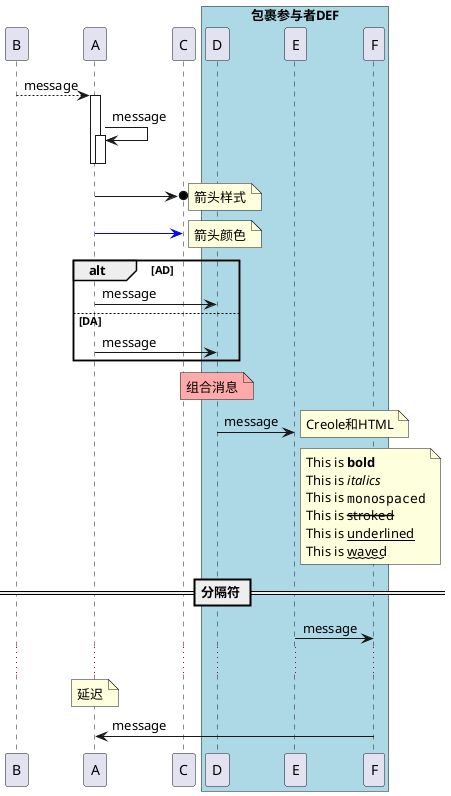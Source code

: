 @startuml
note right: Note on right

B-->A: message
deactivate B
activate A

A->A: message
activate A
deactivate A
deactivate A

A->o C
note right: 箭头样式

A-[#blue]>C
note right: 箭头颜色

alt AD
    A->D: message
else DA
    A->D: message
end
note over D #FFAAAA: 组合消息

D->E:message
note right: Creole和HTML
note right of E
  This is **bold**
  This is //italics//
  This is ""monospaced""
  This is --stroked--
  This is __underlined__
  This is ~~waved~~
end note

== 分隔符 ==

E->F: message

...
note over A:延迟
F->A:message

box "包裹参与者DEF" #LightBlue
    participant D
    participant E
    participant F
end box
@enduml